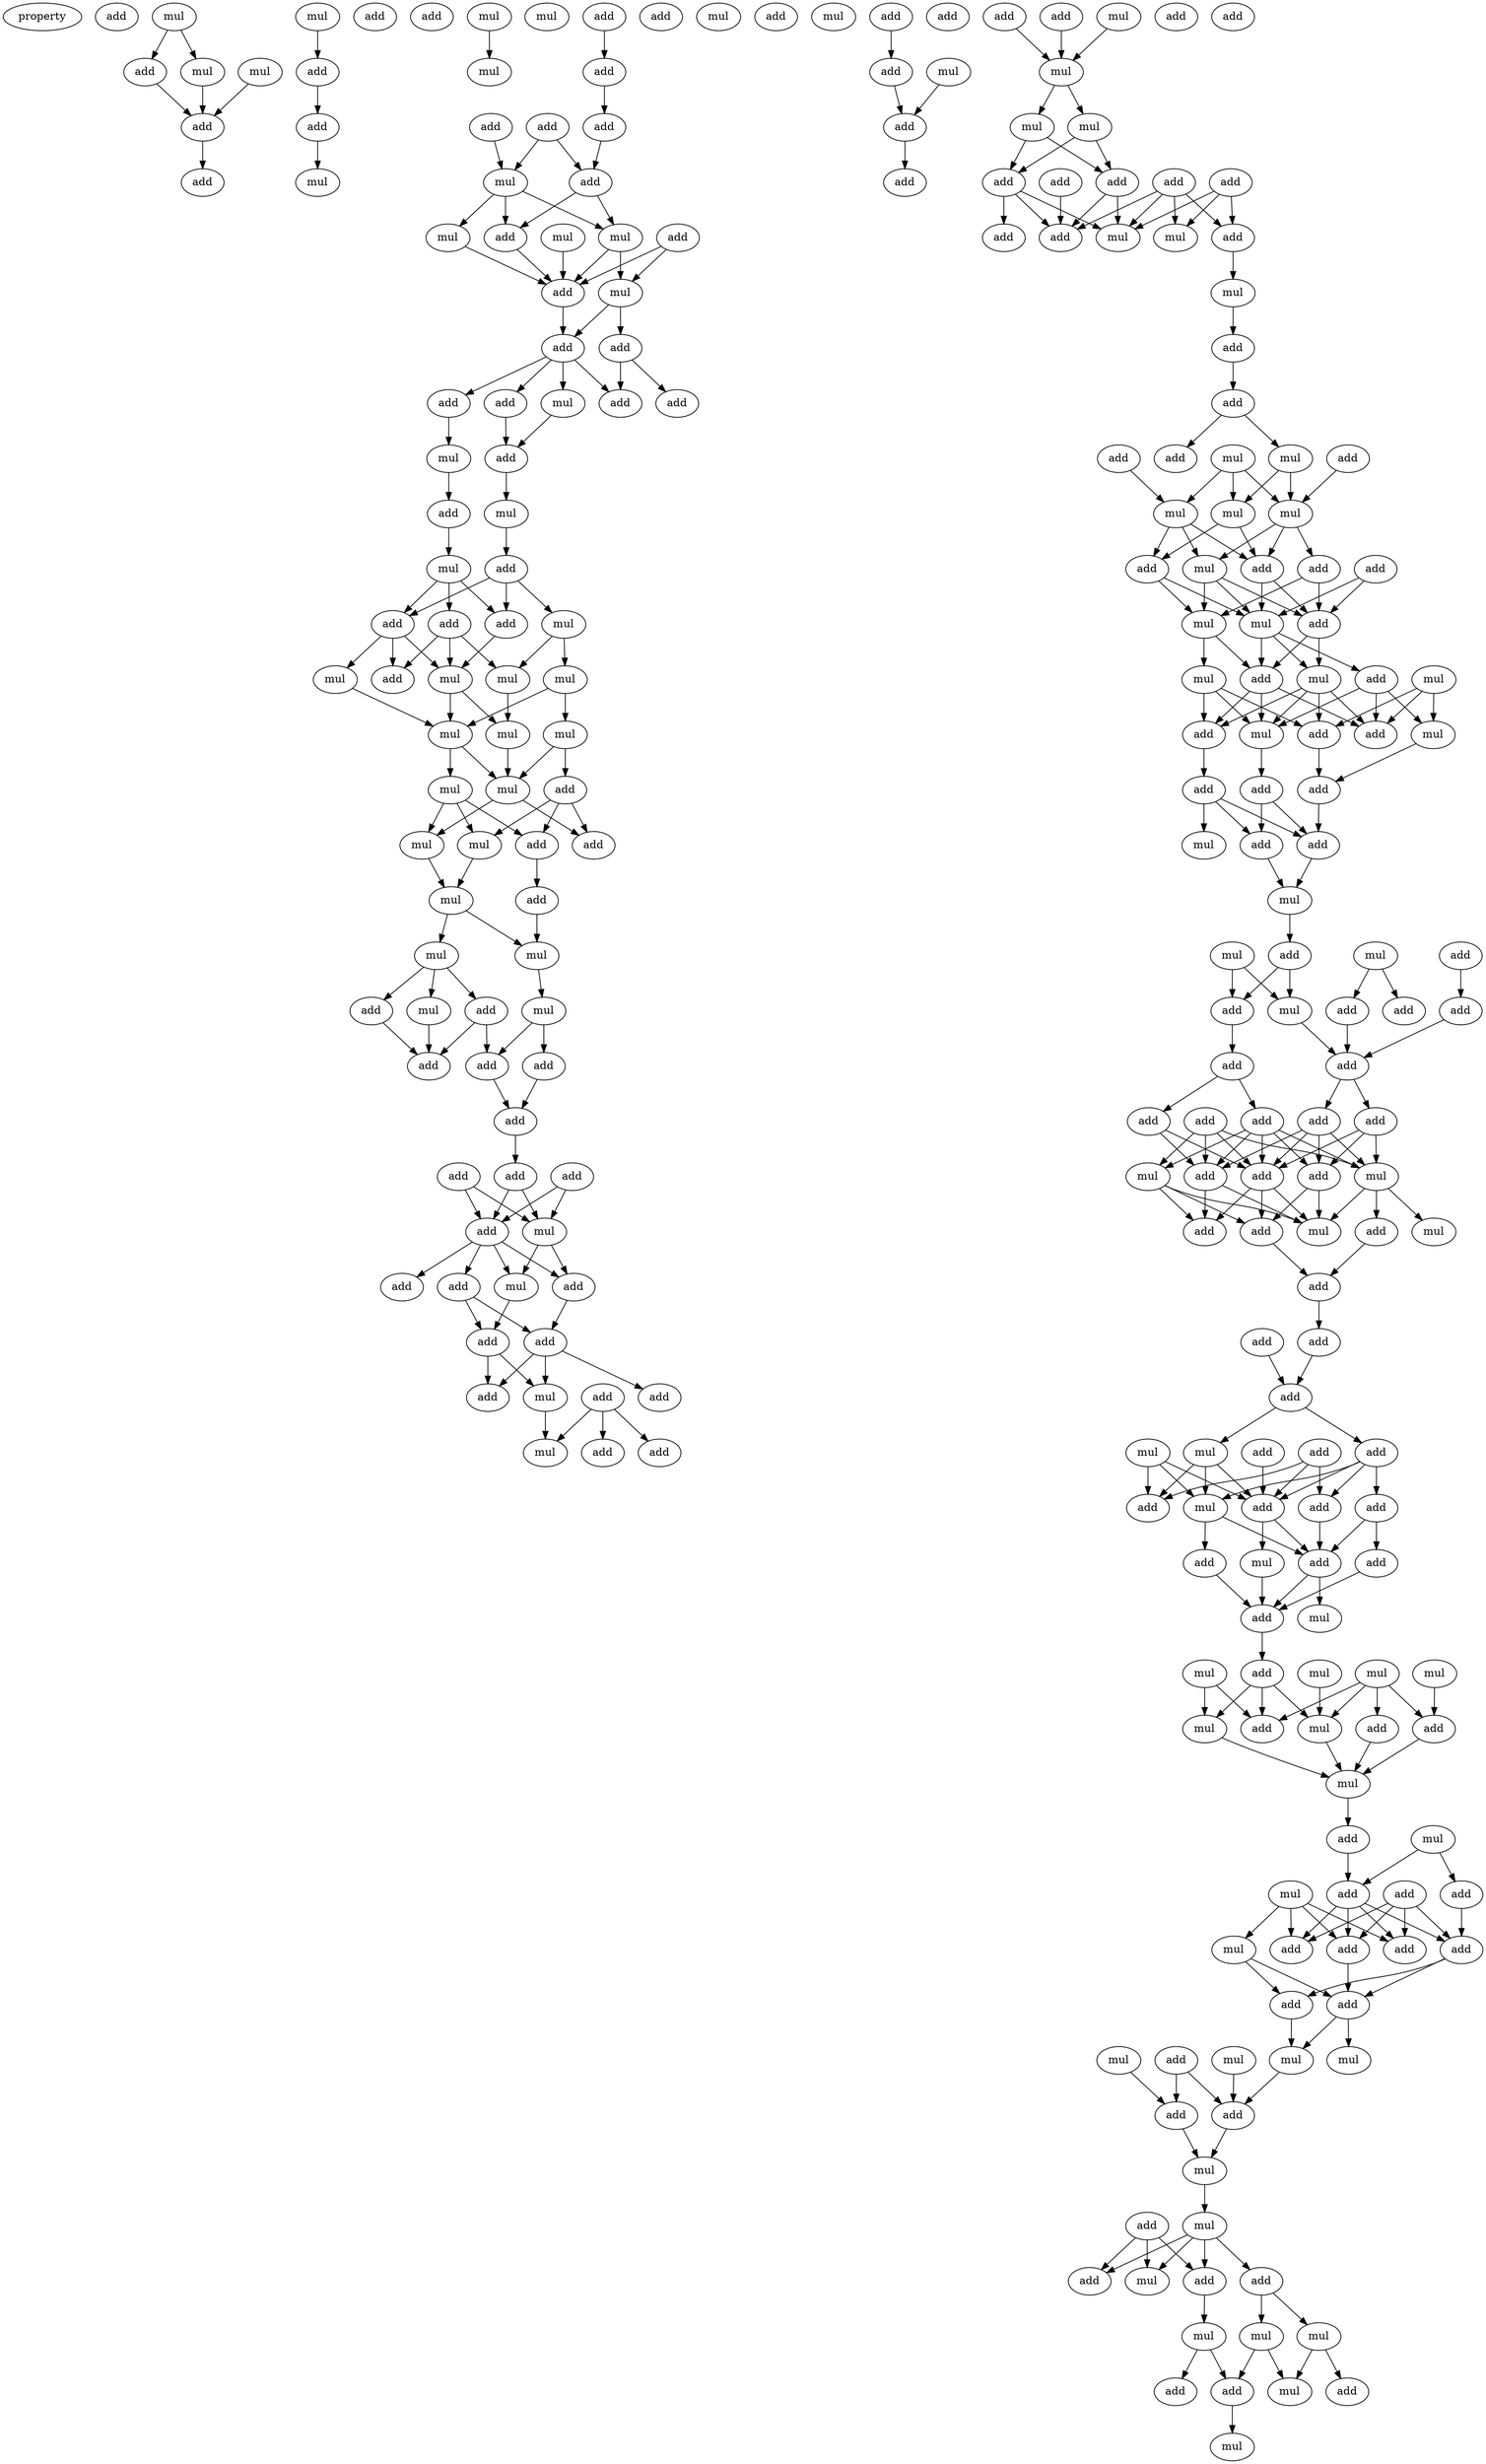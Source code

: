 digraph {
    node [fontcolor=black]
    property [mul=2,lf=2.0]
    0 [ label = add ];
    1 [ label = mul ];
    2 [ label = add ];
    3 [ label = mul ];
    4 [ label = mul ];
    5 [ label = add ];
    6 [ label = mul ];
    7 [ label = add ];
    8 [ label = add ];
    9 [ label = add ];
    10 [ label = add ];
    11 [ label = mul ];
    12 [ label = mul ];
    13 [ label = add ];
    14 [ label = mul ];
    15 [ label = mul ];
    16 [ label = add ];
    17 [ label = add ];
    18 [ label = add ];
    19 [ label = add ];
    20 [ label = add ];
    21 [ label = add ];
    22 [ label = mul ];
    23 [ label = add ];
    24 [ label = mul ];
    25 [ label = mul ];
    26 [ label = add ];
    27 [ label = mul ];
    28 [ label = add ];
    29 [ label = add ];
    30 [ label = mul ];
    31 [ label = add ];
    32 [ label = add ];
    33 [ label = mul ];
    34 [ label = add ];
    35 [ label = add ];
    36 [ label = add ];
    37 [ label = add ];
    38 [ label = mul ];
    39 [ label = add ];
    40 [ label = add ];
    41 [ label = mul ];
    42 [ label = add ];
    43 [ label = mul ];
    44 [ label = add ];
    45 [ label = mul ];
    46 [ label = add ];
    47 [ label = add ];
    48 [ label = mul ];
    49 [ label = mul ];
    50 [ label = add ];
    51 [ label = mul ];
    52 [ label = mul ];
    53 [ label = mul ];
    54 [ label = mul ];
    55 [ label = mul ];
    56 [ label = mul ];
    57 [ label = mul ];
    58 [ label = add ];
    59 [ label = mul ];
    60 [ label = add ];
    61 [ label = add ];
    62 [ label = mul ];
    63 [ label = add ];
    64 [ label = mul ];
    65 [ label = mul ];
    66 [ label = mul ];
    67 [ label = mul ];
    68 [ label = mul ];
    69 [ label = add ];
    70 [ label = add ];
    71 [ label = mul ];
    72 [ label = add ];
    73 [ label = add ];
    74 [ label = add ];
    75 [ label = add ];
    76 [ label = add ];
    77 [ label = add ];
    78 [ label = add ];
    79 [ label = add ];
    80 [ label = mul ];
    81 [ label = add ];
    82 [ label = add ];
    83 [ label = add ];
    84 [ label = add ];
    85 [ label = mul ];
    86 [ label = add ];
    87 [ label = add ];
    88 [ label = add ];
    89 [ label = mul ];
    90 [ label = add ];
    91 [ label = add ];
    92 [ label = add ];
    93 [ label = add ];
    94 [ label = mul ];
    95 [ label = mul ];
    96 [ label = add ];
    97 [ label = add ];
    98 [ label = mul ];
    99 [ label = add ];
    100 [ label = add ];
    101 [ label = add ];
    102 [ label = add ];
    103 [ label = mul ];
    104 [ label = add ];
    105 [ label = add ];
    106 [ label = mul ];
    107 [ label = mul ];
    108 [ label = mul ];
    109 [ label = add ];
    110 [ label = add ];
    111 [ label = add ];
    112 [ label = add ];
    113 [ label = add ];
    114 [ label = mul ];
    115 [ label = add ];
    116 [ label = add ];
    117 [ label = add ];
    118 [ label = mul ];
    119 [ label = mul ];
    120 [ label = add ];
    121 [ label = add ];
    122 [ label = mul ];
    123 [ label = add ];
    124 [ label = mul ];
    125 [ label = add ];
    126 [ label = add ];
    127 [ label = mul ];
    128 [ label = mul ];
    129 [ label = mul ];
    130 [ label = add ];
    131 [ label = mul ];
    132 [ label = add ];
    133 [ label = add ];
    134 [ label = add ];
    135 [ label = mul ];
    136 [ label = mul ];
    137 [ label = add ];
    138 [ label = add ];
    139 [ label = mul ];
    140 [ label = add ];
    141 [ label = mul ];
    142 [ label = mul ];
    143 [ label = mul ];
    144 [ label = add ];
    145 [ label = add ];
    146 [ label = mul ];
    147 [ label = add ];
    148 [ label = add ];
    149 [ label = add ];
    150 [ label = add ];
    151 [ label = mul ];
    152 [ label = add ];
    153 [ label = add ];
    154 [ label = mul ];
    155 [ label = add ];
    156 [ label = mul ];
    157 [ label = mul ];
    158 [ label = add ];
    159 [ label = mul ];
    160 [ label = add ];
    161 [ label = add ];
    162 [ label = add ];
    163 [ label = add ];
    164 [ label = add ];
    165 [ label = add ];
    166 [ label = add ];
    167 [ label = add ];
    168 [ label = add ];
    169 [ label = add ];
    170 [ label = add ];
    171 [ label = mul ];
    172 [ label = add ];
    173 [ label = add ];
    174 [ label = add ];
    175 [ label = mul ];
    176 [ label = add ];
    177 [ label = mul ];
    178 [ label = mul ];
    179 [ label = add ];
    180 [ label = add ];
    181 [ label = add ];
    182 [ label = add ];
    183 [ label = add ];
    184 [ label = add ];
    185 [ label = add ];
    186 [ label = mul ];
    187 [ label = add ];
    188 [ label = add ];
    189 [ label = mul ];
    190 [ label = add ];
    191 [ label = add ];
    192 [ label = add ];
    193 [ label = mul ];
    194 [ label = add ];
    195 [ label = mul ];
    196 [ label = add ];
    197 [ label = add ];
    198 [ label = add ];
    199 [ label = add ];
    200 [ label = mul ];
    201 [ label = mul ];
    202 [ label = add ];
    203 [ label = mul ];
    204 [ label = mul ];
    205 [ label = mul ];
    206 [ label = mul ];
    207 [ label = mul ];
    208 [ label = add ];
    209 [ label = add ];
    210 [ label = add ];
    211 [ label = mul ];
    212 [ label = add ];
    213 [ label = mul ];
    214 [ label = add ];
    215 [ label = add ];
    216 [ label = add ];
    217 [ label = mul ];
    218 [ label = add ];
    219 [ label = add ];
    220 [ label = add ];
    221 [ label = mul ];
    222 [ label = add ];
    223 [ label = add ];
    224 [ label = add ];
    225 [ label = add ];
    226 [ label = mul ];
    227 [ label = mul ];
    228 [ label = mul ];
    229 [ label = mul ];
    230 [ label = add ];
    231 [ label = add ];
    232 [ label = mul ];
    233 [ label = add ];
    234 [ label = mul ];
    235 [ label = mul ];
    236 [ label = add ];
    237 [ label = add ];
    238 [ label = add ];
    239 [ label = mul ];
    240 [ label = mul ];
    241 [ label = mul ];
    242 [ label = add ];
    243 [ label = add ];
    244 [ label = add ];
    245 [ label = mul ];
    246 [ label = mul ];
    247 [ label = add ];
    1 -> 2 [ name = 0 ];
    1 -> 4 [ name = 1 ];
    2 -> 5 [ name = 2 ];
    3 -> 5 [ name = 3 ];
    4 -> 5 [ name = 4 ];
    5 -> 7 [ name = 5 ];
    6 -> 9 [ name = 6 ];
    9 -> 13 [ name = 7 ];
    11 -> 15 [ name = 8 ];
    13 -> 14 [ name = 9 ];
    16 -> 17 [ name = 10 ];
    17 -> 21 [ name = 11 ];
    18 -> 22 [ name = 12 ];
    18 -> 23 [ name = 13 ];
    20 -> 22 [ name = 14 ];
    21 -> 23 [ name = 15 ];
    22 -> 24 [ name = 16 ];
    22 -> 26 [ name = 17 ];
    22 -> 27 [ name = 18 ];
    23 -> 26 [ name = 19 ];
    23 -> 27 [ name = 20 ];
    24 -> 29 [ name = 21 ];
    25 -> 29 [ name = 22 ];
    26 -> 29 [ name = 23 ];
    27 -> 29 [ name = 24 ];
    27 -> 30 [ name = 25 ];
    28 -> 29 [ name = 26 ];
    28 -> 30 [ name = 27 ];
    29 -> 31 [ name = 28 ];
    30 -> 31 [ name = 29 ];
    30 -> 32 [ name = 30 ];
    31 -> 33 [ name = 31 ];
    31 -> 34 [ name = 32 ];
    31 -> 35 [ name = 33 ];
    31 -> 37 [ name = 34 ];
    32 -> 35 [ name = 35 ];
    32 -> 36 [ name = 36 ];
    33 -> 39 [ name = 37 ];
    34 -> 38 [ name = 38 ];
    37 -> 39 [ name = 39 ];
    38 -> 40 [ name = 40 ];
    39 -> 41 [ name = 41 ];
    40 -> 43 [ name = 42 ];
    41 -> 42 [ name = 43 ];
    42 -> 44 [ name = 44 ];
    42 -> 45 [ name = 45 ];
    42 -> 47 [ name = 46 ];
    43 -> 44 [ name = 47 ];
    43 -> 46 [ name = 48 ];
    43 -> 47 [ name = 49 ];
    44 -> 48 [ name = 50 ];
    45 -> 49 [ name = 51 ];
    45 -> 51 [ name = 52 ];
    46 -> 48 [ name = 53 ];
    46 -> 50 [ name = 54 ];
    46 -> 51 [ name = 55 ];
    47 -> 48 [ name = 56 ];
    47 -> 50 [ name = 57 ];
    47 -> 52 [ name = 58 ];
    48 -> 54 [ name = 59 ];
    48 -> 55 [ name = 60 ];
    49 -> 53 [ name = 61 ];
    49 -> 54 [ name = 62 ];
    51 -> 55 [ name = 63 ];
    52 -> 54 [ name = 64 ];
    53 -> 56 [ name = 65 ];
    53 -> 58 [ name = 66 ];
    54 -> 56 [ name = 67 ];
    54 -> 57 [ name = 68 ];
    55 -> 56 [ name = 69 ];
    56 -> 60 [ name = 70 ];
    56 -> 62 [ name = 71 ];
    57 -> 59 [ name = 72 ];
    57 -> 61 [ name = 73 ];
    57 -> 62 [ name = 74 ];
    58 -> 59 [ name = 75 ];
    58 -> 60 [ name = 76 ];
    58 -> 61 [ name = 77 ];
    59 -> 64 [ name = 78 ];
    61 -> 63 [ name = 79 ];
    62 -> 64 [ name = 80 ];
    63 -> 66 [ name = 81 ];
    64 -> 65 [ name = 82 ];
    64 -> 66 [ name = 83 ];
    65 -> 68 [ name = 84 ];
    65 -> 69 [ name = 85 ];
    65 -> 70 [ name = 86 ];
    66 -> 67 [ name = 87 ];
    67 -> 73 [ name = 88 ];
    67 -> 74 [ name = 89 ];
    68 -> 72 [ name = 90 ];
    69 -> 72 [ name = 91 ];
    70 -> 72 [ name = 92 ];
    70 -> 73 [ name = 93 ];
    73 -> 75 [ name = 94 ];
    74 -> 75 [ name = 95 ];
    75 -> 76 [ name = 96 ];
    76 -> 79 [ name = 97 ];
    76 -> 80 [ name = 98 ];
    77 -> 79 [ name = 99 ];
    77 -> 80 [ name = 100 ];
    78 -> 79 [ name = 101 ];
    78 -> 80 [ name = 102 ];
    79 -> 81 [ name = 103 ];
    79 -> 83 [ name = 104 ];
    79 -> 84 [ name = 105 ];
    79 -> 85 [ name = 106 ];
    80 -> 81 [ name = 107 ];
    80 -> 85 [ name = 108 ];
    81 -> 87 [ name = 109 ];
    83 -> 86 [ name = 110 ];
    83 -> 87 [ name = 111 ];
    85 -> 86 [ name = 112 ];
    86 -> 88 [ name = 113 ];
    86 -> 89 [ name = 114 ];
    87 -> 88 [ name = 115 ];
    87 -> 89 [ name = 116 ];
    87 -> 91 [ name = 117 ];
    89 -> 94 [ name = 118 ];
    90 -> 92 [ name = 119 ];
    90 -> 93 [ name = 120 ];
    90 -> 94 [ name = 121 ];
    96 -> 99 [ name = 122 ];
    98 -> 100 [ name = 123 ];
    99 -> 100 [ name = 124 ];
    100 -> 105 [ name = 125 ];
    101 -> 106 [ name = 126 ];
    102 -> 106 [ name = 127 ];
    103 -> 106 [ name = 128 ];
    106 -> 107 [ name = 129 ];
    106 -> 108 [ name = 130 ];
    107 -> 109 [ name = 131 ];
    107 -> 110 [ name = 132 ];
    108 -> 109 [ name = 133 ];
    108 -> 110 [ name = 134 ];
    109 -> 117 [ name = 135 ];
    109 -> 118 [ name = 136 ];
    110 -> 116 [ name = 137 ];
    110 -> 117 [ name = 138 ];
    110 -> 118 [ name = 139 ];
    111 -> 114 [ name = 140 ];
    111 -> 115 [ name = 141 ];
    111 -> 117 [ name = 142 ];
    111 -> 118 [ name = 143 ];
    112 -> 114 [ name = 144 ];
    112 -> 115 [ name = 145 ];
    112 -> 118 [ name = 146 ];
    113 -> 117 [ name = 147 ];
    115 -> 119 [ name = 148 ];
    119 -> 120 [ name = 149 ];
    120 -> 121 [ name = 150 ];
    121 -> 122 [ name = 151 ];
    121 -> 123 [ name = 152 ];
    122 -> 127 [ name = 153 ];
    122 -> 129 [ name = 154 ];
    124 -> 127 [ name = 155 ];
    124 -> 128 [ name = 156 ];
    124 -> 129 [ name = 157 ];
    125 -> 127 [ name = 158 ];
    126 -> 128 [ name = 159 ];
    127 -> 131 [ name = 160 ];
    127 -> 133 [ name = 161 ];
    127 -> 134 [ name = 162 ];
    128 -> 131 [ name = 163 ];
    128 -> 132 [ name = 164 ];
    128 -> 134 [ name = 165 ];
    129 -> 132 [ name = 166 ];
    129 -> 134 [ name = 167 ];
    130 -> 136 [ name = 168 ];
    130 -> 137 [ name = 169 ];
    131 -> 135 [ name = 170 ];
    131 -> 136 [ name = 171 ];
    131 -> 137 [ name = 172 ];
    132 -> 135 [ name = 173 ];
    132 -> 136 [ name = 174 ];
    133 -> 135 [ name = 175 ];
    133 -> 137 [ name = 176 ];
    134 -> 136 [ name = 177 ];
    134 -> 137 [ name = 178 ];
    135 -> 139 [ name = 179 ];
    135 -> 140 [ name = 180 ];
    136 -> 138 [ name = 181 ];
    136 -> 140 [ name = 182 ];
    136 -> 142 [ name = 183 ];
    137 -> 140 [ name = 184 ];
    137 -> 142 [ name = 185 ];
    138 -> 143 [ name = 186 ];
    138 -> 145 [ name = 187 ];
    138 -> 146 [ name = 188 ];
    139 -> 144 [ name = 189 ];
    139 -> 146 [ name = 190 ];
    139 -> 147 [ name = 191 ];
    140 -> 144 [ name = 192 ];
    140 -> 145 [ name = 193 ];
    140 -> 146 [ name = 194 ];
    141 -> 143 [ name = 195 ];
    141 -> 145 [ name = 196 ];
    141 -> 147 [ name = 197 ];
    142 -> 144 [ name = 198 ];
    142 -> 145 [ name = 199 ];
    142 -> 146 [ name = 200 ];
    142 -> 147 [ name = 201 ];
    143 -> 150 [ name = 202 ];
    144 -> 148 [ name = 203 ];
    146 -> 149 [ name = 204 ];
    147 -> 150 [ name = 205 ];
    148 -> 151 [ name = 206 ];
    148 -> 152 [ name = 207 ];
    148 -> 153 [ name = 208 ];
    149 -> 152 [ name = 209 ];
    149 -> 153 [ name = 210 ];
    150 -> 152 [ name = 211 ];
    152 -> 154 [ name = 212 ];
    153 -> 154 [ name = 213 ];
    154 -> 155 [ name = 214 ];
    155 -> 159 [ name = 215 ];
    155 -> 160 [ name = 216 ];
    156 -> 159 [ name = 217 ];
    156 -> 160 [ name = 218 ];
    157 -> 161 [ name = 219 ];
    157 -> 163 [ name = 220 ];
    158 -> 162 [ name = 221 ];
    159 -> 165 [ name = 222 ];
    160 -> 164 [ name = 223 ];
    162 -> 165 [ name = 224 ];
    163 -> 165 [ name = 225 ];
    164 -> 169 [ name = 226 ];
    164 -> 170 [ name = 227 ];
    165 -> 166 [ name = 228 ];
    165 -> 168 [ name = 229 ];
    166 -> 173 [ name = 230 ];
    166 -> 174 [ name = 231 ];
    166 -> 175 [ name = 232 ];
    167 -> 171 [ name = 233 ];
    167 -> 172 [ name = 234 ];
    167 -> 174 [ name = 235 ];
    167 -> 175 [ name = 236 ];
    168 -> 172 [ name = 237 ];
    168 -> 173 [ name = 238 ];
    168 -> 174 [ name = 239 ];
    168 -> 175 [ name = 240 ];
    169 -> 172 [ name = 241 ];
    169 -> 174 [ name = 242 ];
    170 -> 171 [ name = 243 ];
    170 -> 172 [ name = 244 ];
    170 -> 173 [ name = 245 ];
    170 -> 174 [ name = 246 ];
    170 -> 175 [ name = 247 ];
    171 -> 176 [ name = 248 ];
    171 -> 178 [ name = 249 ];
    171 -> 180 [ name = 250 ];
    172 -> 178 [ name = 251 ];
    172 -> 180 [ name = 252 ];
    173 -> 176 [ name = 253 ];
    173 -> 178 [ name = 254 ];
    174 -> 176 [ name = 255 ];
    174 -> 178 [ name = 256 ];
    174 -> 180 [ name = 257 ];
    175 -> 177 [ name = 258 ];
    175 -> 178 [ name = 259 ];
    175 -> 179 [ name = 260 ];
    176 -> 181 [ name = 261 ];
    179 -> 181 [ name = 262 ];
    181 -> 183 [ name = 263 ];
    182 -> 184 [ name = 264 ];
    183 -> 184 [ name = 265 ];
    184 -> 187 [ name = 266 ];
    184 -> 189 [ name = 267 ];
    185 -> 191 [ name = 268 ];
    186 -> 191 [ name = 269 ];
    186 -> 192 [ name = 270 ];
    186 -> 193 [ name = 271 ];
    187 -> 190 [ name = 272 ];
    187 -> 191 [ name = 273 ];
    187 -> 193 [ name = 274 ];
    187 -> 194 [ name = 275 ];
    188 -> 191 [ name = 276 ];
    188 -> 192 [ name = 277 ];
    188 -> 194 [ name = 278 ];
    189 -> 191 [ name = 279 ];
    189 -> 192 [ name = 280 ];
    189 -> 193 [ name = 281 ];
    190 -> 196 [ name = 282 ];
    190 -> 198 [ name = 283 ];
    191 -> 195 [ name = 284 ];
    191 -> 196 [ name = 285 ];
    193 -> 196 [ name = 286 ];
    193 -> 197 [ name = 287 ];
    194 -> 196 [ name = 288 ];
    195 -> 199 [ name = 289 ];
    196 -> 199 [ name = 290 ];
    196 -> 200 [ name = 291 ];
    197 -> 199 [ name = 292 ];
    198 -> 199 [ name = 293 ];
    199 -> 202 [ name = 294 ];
    201 -> 207 [ name = 295 ];
    201 -> 208 [ name = 296 ];
    202 -> 206 [ name = 297 ];
    202 -> 207 [ name = 298 ];
    202 -> 208 [ name = 299 ];
    203 -> 206 [ name = 300 ];
    203 -> 208 [ name = 301 ];
    203 -> 209 [ name = 302 ];
    203 -> 210 [ name = 303 ];
    204 -> 209 [ name = 304 ];
    205 -> 206 [ name = 305 ];
    206 -> 211 [ name = 306 ];
    207 -> 211 [ name = 307 ];
    209 -> 211 [ name = 308 ];
    210 -> 211 [ name = 309 ];
    211 -> 212 [ name = 310 ];
    212 -> 216 [ name = 311 ];
    213 -> 214 [ name = 312 ];
    213 -> 216 [ name = 313 ];
    214 -> 222 [ name = 314 ];
    215 -> 218 [ name = 315 ];
    215 -> 219 [ name = 316 ];
    215 -> 220 [ name = 317 ];
    215 -> 222 [ name = 318 ];
    216 -> 218 [ name = 319 ];
    216 -> 219 [ name = 320 ];
    216 -> 220 [ name = 321 ];
    216 -> 222 [ name = 322 ];
    217 -> 218 [ name = 323 ];
    217 -> 219 [ name = 324 ];
    217 -> 220 [ name = 325 ];
    217 -> 221 [ name = 326 ];
    219 -> 224 [ name = 327 ];
    221 -> 223 [ name = 328 ];
    221 -> 224 [ name = 329 ];
    222 -> 223 [ name = 330 ];
    222 -> 224 [ name = 331 ];
    223 -> 229 [ name = 332 ];
    224 -> 228 [ name = 333 ];
    224 -> 229 [ name = 334 ];
    225 -> 230 [ name = 335 ];
    225 -> 231 [ name = 336 ];
    226 -> 231 [ name = 337 ];
    227 -> 230 [ name = 338 ];
    229 -> 231 [ name = 339 ];
    230 -> 232 [ name = 340 ];
    231 -> 232 [ name = 341 ];
    232 -> 234 [ name = 342 ];
    233 -> 235 [ name = 343 ];
    233 -> 236 [ name = 344 ];
    233 -> 237 [ name = 345 ];
    234 -> 235 [ name = 346 ];
    234 -> 236 [ name = 347 ];
    234 -> 237 [ name = 348 ];
    234 -> 238 [ name = 349 ];
    236 -> 239 [ name = 350 ];
    238 -> 240 [ name = 351 ];
    238 -> 241 [ name = 352 ];
    239 -> 243 [ name = 353 ];
    239 -> 244 [ name = 354 ];
    240 -> 244 [ name = 355 ];
    240 -> 245 [ name = 356 ];
    241 -> 242 [ name = 357 ];
    241 -> 245 [ name = 358 ];
    244 -> 246 [ name = 359 ];
}

